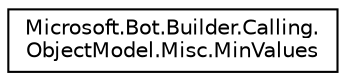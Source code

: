 digraph "Graphical Class Hierarchy"
{
  edge [fontname="Helvetica",fontsize="10",labelfontname="Helvetica",labelfontsize="10"];
  node [fontname="Helvetica",fontsize="10",shape=record];
  rankdir="LR";
  Node1 [label="Microsoft.Bot.Builder.Calling.\lObjectModel.Misc.MinValues",height=0.2,width=0.4,color="black", fillcolor="white", style="filled",URL="$dd/d60/class_microsoft_1_1_bot_1_1_builder_1_1_calling_1_1_object_model_1_1_misc_1_1_min_values.html"];
}
